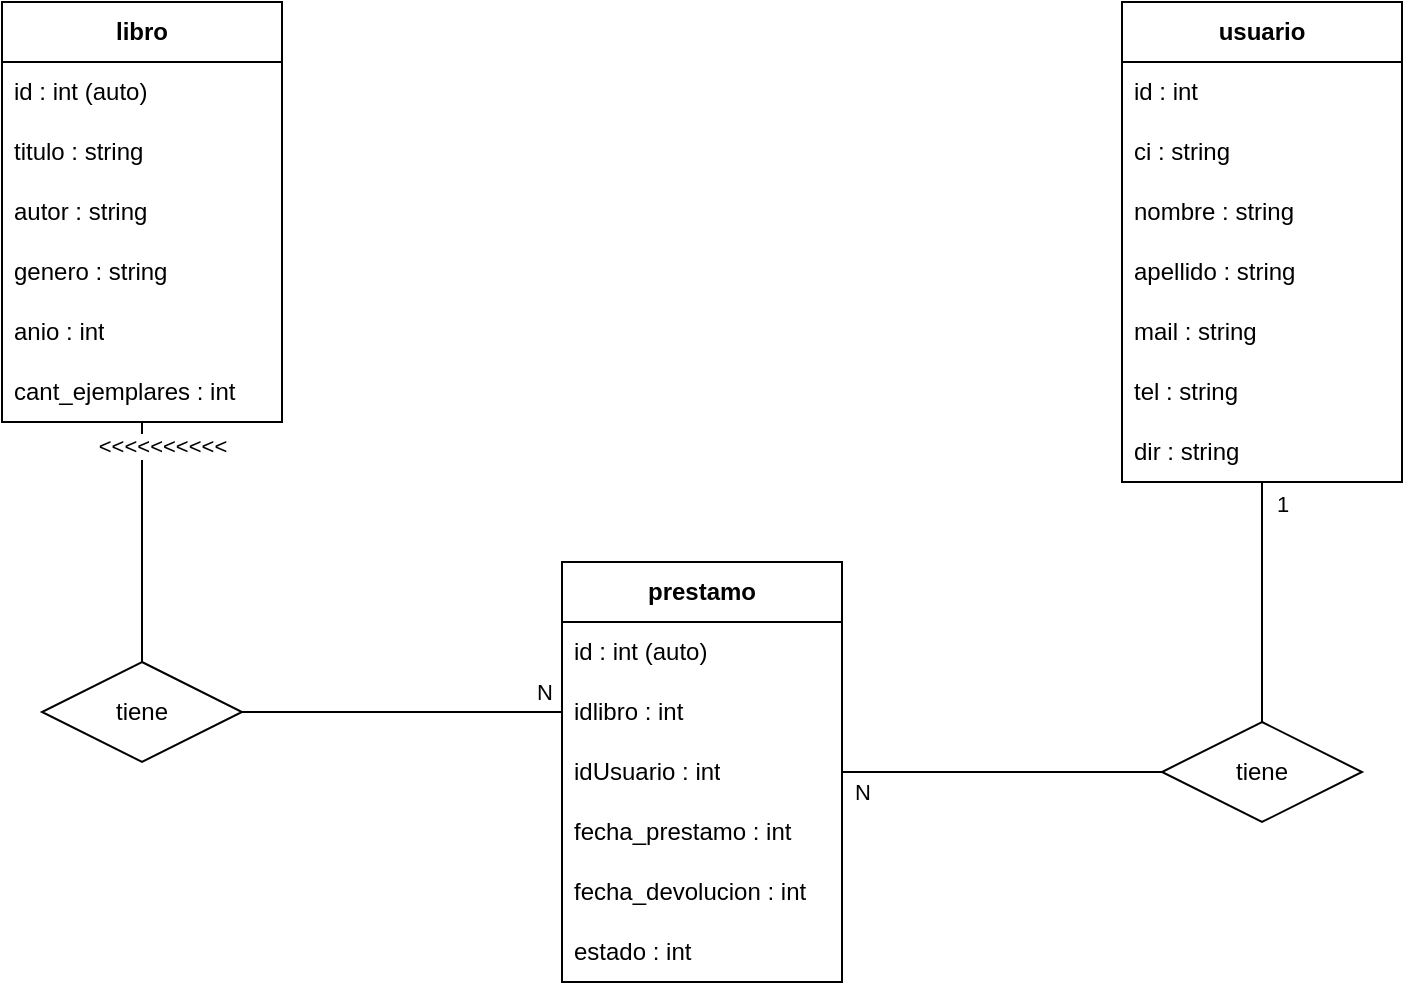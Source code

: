 <mxfile version="21.2.8" type="device">
  <diagram name="Página-1" id="p1tvTbqvJu32r_FFLnKw">
    <mxGraphModel dx="1231" dy="759" grid="1" gridSize="10" guides="1" tooltips="1" connect="1" arrows="1" fold="1" page="1" pageScale="1" pageWidth="1169" pageHeight="827" math="0" shadow="0">
      <root>
        <mxCell id="0" />
        <mxCell id="1" parent="0" />
        <mxCell id="-j_eJh9lJ-Ojk25L_M3c-65" style="edgeStyle=orthogonalEdgeStyle;rounded=0;orthogonalLoop=1;jettySize=auto;html=1;entryX=0.5;entryY=0;entryDx=0;entryDy=0;endArrow=none;endFill=0;" parent="1" source="-j_eJh9lJ-Ojk25L_M3c-1" target="-j_eJh9lJ-Ojk25L_M3c-63" edge="1">
          <mxGeometry relative="1" as="geometry" />
        </mxCell>
        <mxCell id="-j_eJh9lJ-Ojk25L_M3c-72" value="&amp;lt;&amp;lt;&amp;lt;&amp;lt;&amp;lt;&amp;lt;&amp;lt;&amp;lt;&amp;lt;&amp;lt;" style="edgeLabel;html=1;align=center;verticalAlign=middle;resizable=0;points=[];" parent="-j_eJh9lJ-Ojk25L_M3c-65" vertex="1" connectable="0">
          <mxGeometry x="-0.889" y="-1" relative="1" as="geometry">
            <mxPoint x="11" y="5" as="offset" />
          </mxGeometry>
        </mxCell>
        <mxCell id="-j_eJh9lJ-Ojk25L_M3c-1" value="&lt;b&gt;libro&lt;/b&gt;" style="swimlane;fontStyle=0;childLayout=stackLayout;horizontal=1;startSize=30;horizontalStack=0;resizeParent=1;resizeParentMax=0;resizeLast=0;collapsible=1;marginBottom=0;whiteSpace=wrap;html=1;" parent="1" vertex="1">
          <mxGeometry x="240" y="80" width="140" height="210" as="geometry" />
        </mxCell>
        <mxCell id="-j_eJh9lJ-Ojk25L_M3c-2" value="id : int (auto)" style="text;strokeColor=none;fillColor=none;align=left;verticalAlign=middle;spacingLeft=4;spacingRight=4;overflow=hidden;points=[[0,0.5],[1,0.5]];portConstraint=eastwest;rotatable=0;whiteSpace=wrap;html=1;" parent="-j_eJh9lJ-Ojk25L_M3c-1" vertex="1">
          <mxGeometry y="30" width="140" height="30" as="geometry" />
        </mxCell>
        <mxCell id="-j_eJh9lJ-Ojk25L_M3c-3" value="titulo : string" style="text;strokeColor=none;fillColor=none;align=left;verticalAlign=middle;spacingLeft=4;spacingRight=4;overflow=hidden;points=[[0,0.5],[1,0.5]];portConstraint=eastwest;rotatable=0;whiteSpace=wrap;html=1;" parent="-j_eJh9lJ-Ojk25L_M3c-1" vertex="1">
          <mxGeometry y="60" width="140" height="30" as="geometry" />
        </mxCell>
        <mxCell id="-j_eJh9lJ-Ojk25L_M3c-39" value="autor : string" style="text;strokeColor=none;fillColor=none;align=left;verticalAlign=middle;spacingLeft=4;spacingRight=4;overflow=hidden;points=[[0,0.5],[1,0.5]];portConstraint=eastwest;rotatable=0;whiteSpace=wrap;html=1;" parent="-j_eJh9lJ-Ojk25L_M3c-1" vertex="1">
          <mxGeometry y="90" width="140" height="30" as="geometry" />
        </mxCell>
        <mxCell id="-j_eJh9lJ-Ojk25L_M3c-41" value="genero : string" style="text;strokeColor=none;fillColor=none;align=left;verticalAlign=middle;spacingLeft=4;spacingRight=4;overflow=hidden;points=[[0,0.5],[1,0.5]];portConstraint=eastwest;rotatable=0;whiteSpace=wrap;html=1;" parent="-j_eJh9lJ-Ojk25L_M3c-1" vertex="1">
          <mxGeometry y="120" width="140" height="30" as="geometry" />
        </mxCell>
        <mxCell id="-j_eJh9lJ-Ojk25L_M3c-42" value="anio : int" style="text;strokeColor=none;fillColor=none;align=left;verticalAlign=middle;spacingLeft=4;spacingRight=4;overflow=hidden;points=[[0,0.5],[1,0.5]];portConstraint=eastwest;rotatable=0;whiteSpace=wrap;html=1;" parent="-j_eJh9lJ-Ojk25L_M3c-1" vertex="1">
          <mxGeometry y="150" width="140" height="30" as="geometry" />
        </mxCell>
        <mxCell id="-j_eJh9lJ-Ojk25L_M3c-43" value="cant_ejemplares : int" style="text;strokeColor=none;fillColor=none;align=left;verticalAlign=middle;spacingLeft=4;spacingRight=4;overflow=hidden;points=[[0,0.5],[1,0.5]];portConstraint=eastwest;rotatable=0;whiteSpace=wrap;html=1;" parent="-j_eJh9lJ-Ojk25L_M3c-1" vertex="1">
          <mxGeometry y="180" width="140" height="30" as="geometry" />
        </mxCell>
        <mxCell id="-j_eJh9lJ-Ojk25L_M3c-61" style="edgeStyle=orthogonalEdgeStyle;rounded=0;orthogonalLoop=1;jettySize=auto;html=1;entryX=0.5;entryY=0;entryDx=0;entryDy=0;endArrow=none;endFill=0;" parent="1" source="-j_eJh9lJ-Ojk25L_M3c-13" target="-j_eJh9lJ-Ojk25L_M3c-60" edge="1">
          <mxGeometry relative="1" as="geometry" />
        </mxCell>
        <mxCell id="-j_eJh9lJ-Ojk25L_M3c-69" value="1" style="edgeLabel;html=1;align=center;verticalAlign=middle;resizable=0;points=[];" parent="-j_eJh9lJ-Ojk25L_M3c-61" vertex="1" connectable="0">
          <mxGeometry x="-0.733" relative="1" as="geometry">
            <mxPoint x="10" y="-5" as="offset" />
          </mxGeometry>
        </mxCell>
        <mxCell id="-j_eJh9lJ-Ojk25L_M3c-13" value="&lt;b&gt;usuario&lt;/b&gt;" style="swimlane;fontStyle=0;childLayout=stackLayout;horizontal=1;startSize=30;horizontalStack=0;resizeParent=1;resizeParentMax=0;resizeLast=0;collapsible=1;marginBottom=0;whiteSpace=wrap;html=1;" parent="1" vertex="1">
          <mxGeometry x="800" y="80" width="140" height="240" as="geometry" />
        </mxCell>
        <mxCell id="-j_eJh9lJ-Ojk25L_M3c-15" value="id : int" style="text;strokeColor=none;fillColor=none;align=left;verticalAlign=middle;spacingLeft=4;spacingRight=4;overflow=hidden;points=[[0,0.5],[1,0.5]];portConstraint=eastwest;rotatable=0;whiteSpace=wrap;html=1;" parent="-j_eJh9lJ-Ojk25L_M3c-13" vertex="1">
          <mxGeometry y="30" width="140" height="30" as="geometry" />
        </mxCell>
        <mxCell id="-j_eJh9lJ-Ojk25L_M3c-44" value="ci : string" style="text;strokeColor=none;fillColor=none;align=left;verticalAlign=middle;spacingLeft=4;spacingRight=4;overflow=hidden;points=[[0,0.5],[1,0.5]];portConstraint=eastwest;rotatable=0;whiteSpace=wrap;html=1;" parent="-j_eJh9lJ-Ojk25L_M3c-13" vertex="1">
          <mxGeometry y="60" width="140" height="30" as="geometry" />
        </mxCell>
        <mxCell id="-j_eJh9lJ-Ojk25L_M3c-45" value="nombre : string" style="text;strokeColor=none;fillColor=none;align=left;verticalAlign=middle;spacingLeft=4;spacingRight=4;overflow=hidden;points=[[0,0.5],[1,0.5]];portConstraint=eastwest;rotatable=0;whiteSpace=wrap;html=1;" parent="-j_eJh9lJ-Ojk25L_M3c-13" vertex="1">
          <mxGeometry y="90" width="140" height="30" as="geometry" />
        </mxCell>
        <mxCell id="-j_eJh9lJ-Ojk25L_M3c-46" value="apellido : string" style="text;strokeColor=none;fillColor=none;align=left;verticalAlign=middle;spacingLeft=4;spacingRight=4;overflow=hidden;points=[[0,0.5],[1,0.5]];portConstraint=eastwest;rotatable=0;whiteSpace=wrap;html=1;" parent="-j_eJh9lJ-Ojk25L_M3c-13" vertex="1">
          <mxGeometry y="120" width="140" height="30" as="geometry" />
        </mxCell>
        <mxCell id="-j_eJh9lJ-Ojk25L_M3c-47" value="mail : string" style="text;strokeColor=none;fillColor=none;align=left;verticalAlign=middle;spacingLeft=4;spacingRight=4;overflow=hidden;points=[[0,0.5],[1,0.5]];portConstraint=eastwest;rotatable=0;whiteSpace=wrap;html=1;" parent="-j_eJh9lJ-Ojk25L_M3c-13" vertex="1">
          <mxGeometry y="150" width="140" height="30" as="geometry" />
        </mxCell>
        <mxCell id="-j_eJh9lJ-Ojk25L_M3c-48" value="tel : string" style="text;strokeColor=none;fillColor=none;align=left;verticalAlign=middle;spacingLeft=4;spacingRight=4;overflow=hidden;points=[[0,0.5],[1,0.5]];portConstraint=eastwest;rotatable=0;whiteSpace=wrap;html=1;" parent="-j_eJh9lJ-Ojk25L_M3c-13" vertex="1">
          <mxGeometry y="180" width="140" height="30" as="geometry" />
        </mxCell>
        <mxCell id="-j_eJh9lJ-Ojk25L_M3c-49" value="dir : string" style="text;strokeColor=none;fillColor=none;align=left;verticalAlign=middle;spacingLeft=4;spacingRight=4;overflow=hidden;points=[[0,0.5],[1,0.5]];portConstraint=eastwest;rotatable=0;whiteSpace=wrap;html=1;" parent="-j_eJh9lJ-Ojk25L_M3c-13" vertex="1">
          <mxGeometry y="210" width="140" height="30" as="geometry" />
        </mxCell>
        <mxCell id="-j_eJh9lJ-Ojk25L_M3c-21" value="&lt;b&gt;prestamo&lt;/b&gt;" style="swimlane;fontStyle=0;childLayout=stackLayout;horizontal=1;startSize=30;horizontalStack=0;resizeParent=1;resizeParentMax=0;resizeLast=0;collapsible=1;marginBottom=0;whiteSpace=wrap;html=1;" parent="1" vertex="1">
          <mxGeometry x="520" y="360" width="140" height="210" as="geometry" />
        </mxCell>
        <mxCell id="-j_eJh9lJ-Ojk25L_M3c-22" value="id : int (auto)" style="text;strokeColor=none;fillColor=none;align=left;verticalAlign=middle;spacingLeft=4;spacingRight=4;overflow=hidden;points=[[0,0.5],[1,0.5]];portConstraint=eastwest;rotatable=0;whiteSpace=wrap;html=1;" parent="-j_eJh9lJ-Ojk25L_M3c-21" vertex="1">
          <mxGeometry y="30" width="140" height="30" as="geometry" />
        </mxCell>
        <mxCell id="-j_eJh9lJ-Ojk25L_M3c-23" value="idlibro : int" style="text;strokeColor=none;fillColor=none;align=left;verticalAlign=middle;spacingLeft=4;spacingRight=4;overflow=hidden;points=[[0,0.5],[1,0.5]];portConstraint=eastwest;rotatable=0;whiteSpace=wrap;html=1;" parent="-j_eJh9lJ-Ojk25L_M3c-21" vertex="1">
          <mxGeometry y="60" width="140" height="30" as="geometry" />
        </mxCell>
        <mxCell id="-j_eJh9lJ-Ojk25L_M3c-50" value="idUsuario : int" style="text;strokeColor=none;fillColor=none;align=left;verticalAlign=middle;spacingLeft=4;spacingRight=4;overflow=hidden;points=[[0,0.5],[1,0.5]];portConstraint=eastwest;rotatable=0;whiteSpace=wrap;html=1;" parent="-j_eJh9lJ-Ojk25L_M3c-21" vertex="1">
          <mxGeometry y="90" width="140" height="30" as="geometry" />
        </mxCell>
        <mxCell id="-j_eJh9lJ-Ojk25L_M3c-51" value="fecha_prestamo : int" style="text;strokeColor=none;fillColor=none;align=left;verticalAlign=middle;spacingLeft=4;spacingRight=4;overflow=hidden;points=[[0,0.5],[1,0.5]];portConstraint=eastwest;rotatable=0;whiteSpace=wrap;html=1;" parent="-j_eJh9lJ-Ojk25L_M3c-21" vertex="1">
          <mxGeometry y="120" width="140" height="30" as="geometry" />
        </mxCell>
        <mxCell id="-j_eJh9lJ-Ojk25L_M3c-52" value="fecha_devolucion : int" style="text;strokeColor=none;fillColor=none;align=left;verticalAlign=middle;spacingLeft=4;spacingRight=4;overflow=hidden;points=[[0,0.5],[1,0.5]];portConstraint=eastwest;rotatable=0;whiteSpace=wrap;html=1;" parent="-j_eJh9lJ-Ojk25L_M3c-21" vertex="1">
          <mxGeometry y="150" width="140" height="30" as="geometry" />
        </mxCell>
        <mxCell id="-j_eJh9lJ-Ojk25L_M3c-53" value="estado : int" style="text;strokeColor=none;fillColor=none;align=left;verticalAlign=middle;spacingLeft=4;spacingRight=4;overflow=hidden;points=[[0,0.5],[1,0.5]];portConstraint=eastwest;rotatable=0;whiteSpace=wrap;html=1;" parent="-j_eJh9lJ-Ojk25L_M3c-21" vertex="1">
          <mxGeometry y="180" width="140" height="30" as="geometry" />
        </mxCell>
        <mxCell id="-j_eJh9lJ-Ojk25L_M3c-68" style="edgeStyle=orthogonalEdgeStyle;rounded=0;orthogonalLoop=1;jettySize=auto;html=1;endArrow=none;endFill=0;" parent="1" source="-j_eJh9lJ-Ojk25L_M3c-60" target="-j_eJh9lJ-Ojk25L_M3c-50" edge="1">
          <mxGeometry relative="1" as="geometry" />
        </mxCell>
        <mxCell id="-j_eJh9lJ-Ojk25L_M3c-70" value="N" style="edgeLabel;html=1;align=center;verticalAlign=middle;resizable=0;points=[];" parent="-j_eJh9lJ-Ojk25L_M3c-68" vertex="1" connectable="0">
          <mxGeometry x="0.85" y="2" relative="1" as="geometry">
            <mxPoint x="-2" y="8" as="offset" />
          </mxGeometry>
        </mxCell>
        <mxCell id="-j_eJh9lJ-Ojk25L_M3c-60" value="tiene" style="rhombus;whiteSpace=wrap;html=1;" parent="1" vertex="1">
          <mxGeometry x="820" y="440" width="100" height="50" as="geometry" />
        </mxCell>
        <mxCell id="-j_eJh9lJ-Ojk25L_M3c-67" style="edgeStyle=orthogonalEdgeStyle;rounded=0;orthogonalLoop=1;jettySize=auto;html=1;endArrow=none;endFill=0;" parent="1" source="-j_eJh9lJ-Ojk25L_M3c-63" target="-j_eJh9lJ-Ojk25L_M3c-23" edge="1">
          <mxGeometry relative="1" as="geometry" />
        </mxCell>
        <mxCell id="-j_eJh9lJ-Ojk25L_M3c-71" value="N" style="edgeLabel;html=1;align=center;verticalAlign=middle;resizable=0;points=[];" parent="-j_eJh9lJ-Ojk25L_M3c-67" vertex="1" connectable="0">
          <mxGeometry x="0.833" relative="1" as="geometry">
            <mxPoint x="4" y="-10" as="offset" />
          </mxGeometry>
        </mxCell>
        <mxCell id="-j_eJh9lJ-Ojk25L_M3c-63" value="tiene" style="rhombus;whiteSpace=wrap;html=1;" parent="1" vertex="1">
          <mxGeometry x="260" y="410" width="100" height="50" as="geometry" />
        </mxCell>
      </root>
    </mxGraphModel>
  </diagram>
</mxfile>
